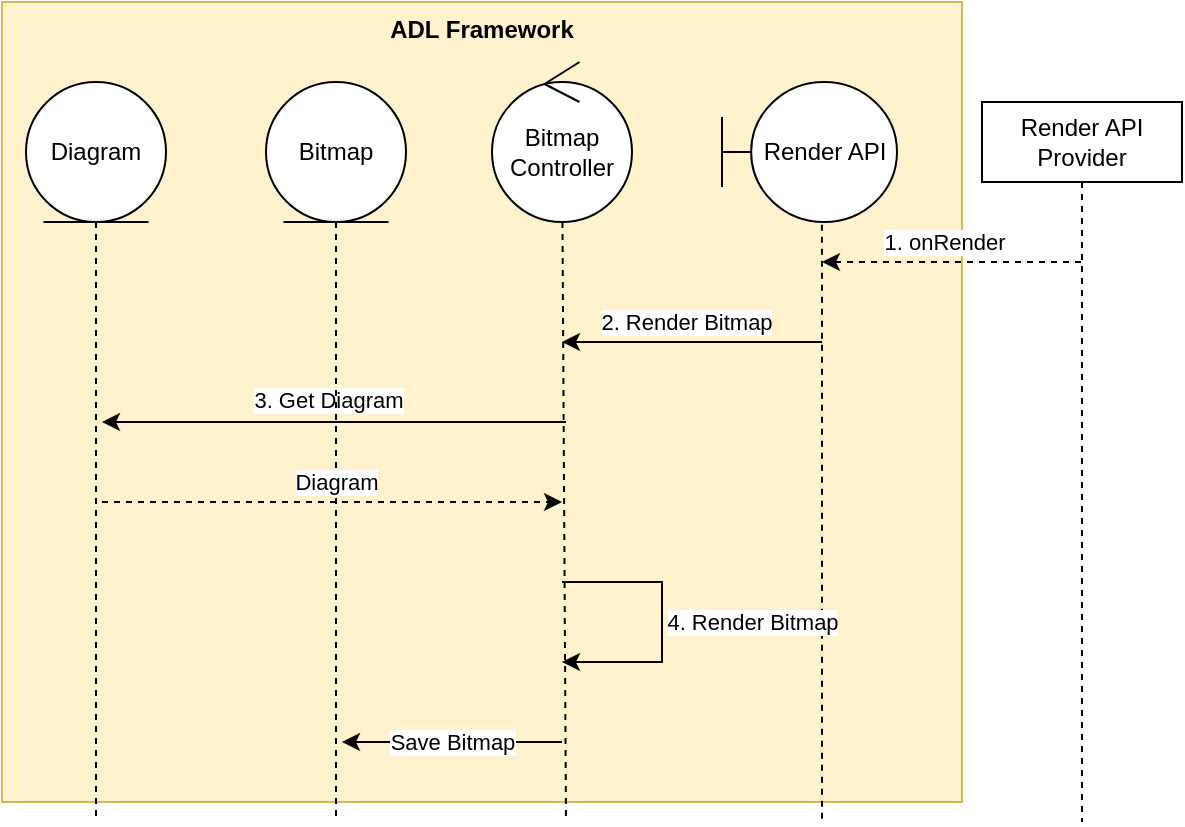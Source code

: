 <mxfile version="22.0.8" type="github">
  <diagram name="Page-1" id="xt_nnhYu07Hq9b79k1ty">
    <mxGraphModel dx="1394" dy="1847" grid="1" gridSize="10" guides="1" tooltips="1" connect="1" arrows="1" fold="1" page="1" pageScale="1" pageWidth="850" pageHeight="1100" math="0" shadow="0">
      <root>
        <mxCell id="0" />
        <mxCell id="1" parent="0" />
        <mxCell id="qb9J2J97RWohNg8CDa3N-9" value="&lt;b&gt;ADL Framework&lt;/b&gt;" style="rounded=0;whiteSpace=wrap;html=1;verticalAlign=top;fillColor=#fff2cc;strokeColor=#d6b656;" parent="1" vertex="1">
          <mxGeometry x="280" y="-10" width="480" height="400" as="geometry" />
        </mxCell>
        <mxCell id="d2GdL6p6CnoJohmCuEtg-9" style="rounded=0;orthogonalLoop=1;jettySize=auto;html=1;exitX=0.5;exitY=1;exitDx=0;exitDy=0;dashed=1;endArrow=none;endFill=0;" parent="1" edge="1">
          <mxGeometry relative="1" as="geometry">
            <mxPoint x="327" y="400" as="targetPoint" />
            <mxPoint x="327" y="100" as="sourcePoint" />
          </mxGeometry>
        </mxCell>
        <mxCell id="d2GdL6p6CnoJohmCuEtg-8" value="Diagram" style="ellipse;shape=umlEntity;whiteSpace=wrap;html=1;" parent="1" vertex="1">
          <mxGeometry x="292" y="30" width="70" height="70" as="geometry" />
        </mxCell>
        <mxCell id="qb9J2J97RWohNg8CDa3N-3" style="rounded=0;orthogonalLoop=1;jettySize=auto;html=1;dashed=1;endArrow=none;endFill=0;" parent="1" source="qb9J2J97RWohNg8CDa3N-4" edge="1">
          <mxGeometry relative="1" as="geometry">
            <mxPoint x="562" y="400" as="targetPoint" />
          </mxGeometry>
        </mxCell>
        <mxCell id="qb9J2J97RWohNg8CDa3N-4" value="Bitmap Controller" style="ellipse;shape=umlControl;whiteSpace=wrap;html=1;" parent="1" vertex="1">
          <mxGeometry x="525" y="20" width="70" height="80" as="geometry" />
        </mxCell>
        <mxCell id="qb9J2J97RWohNg8CDa3N-12" style="rounded=0;orthogonalLoop=1;jettySize=auto;html=1;endArrow=none;endFill=0;dashed=1;exitX=0.571;exitY=1.019;exitDx=0;exitDy=0;exitPerimeter=0;" parent="1" source="qb9J2J97RWohNg8CDa3N-13" edge="1">
          <mxGeometry relative="1" as="geometry">
            <mxPoint x="690" y="400" as="targetPoint" />
            <Array as="points">
              <mxPoint x="690" y="130" />
            </Array>
          </mxGeometry>
        </mxCell>
        <mxCell id="qb9J2J97RWohNg8CDa3N-13" value="Render API" style="shape=umlBoundary;whiteSpace=wrap;html=1;" parent="1" vertex="1">
          <mxGeometry x="640" y="30" width="87.5" height="70" as="geometry" />
        </mxCell>
        <mxCell id="qb9J2J97RWohNg8CDa3N-14" value="Render API Provider" style="shape=umlLifeline;perimeter=lifelinePerimeter;whiteSpace=wrap;html=1;container=1;dropTarget=0;collapsible=0;recursiveResize=0;outlineConnect=0;portConstraint=eastwest;newEdgeStyle={&quot;curved&quot;:0,&quot;rounded&quot;:0};" parent="1" vertex="1">
          <mxGeometry x="770" y="40" width="100" height="360" as="geometry" />
        </mxCell>
        <mxCell id="h0las7Yoy4YC9POL-h1v-2" value="" style="endArrow=classic;html=1;rounded=0;dashed=1;" edge="1" parent="1">
          <mxGeometry width="50" height="50" relative="1" as="geometry">
            <mxPoint x="819.5" y="120" as="sourcePoint" />
            <mxPoint x="690" y="120" as="targetPoint" />
          </mxGeometry>
        </mxCell>
        <mxCell id="h0las7Yoy4YC9POL-h1v-9" value="1. onRender" style="edgeLabel;html=1;align=center;verticalAlign=middle;resizable=0;points=[];" vertex="1" connectable="0" parent="h0las7Yoy4YC9POL-h1v-2">
          <mxGeometry x="0.155" y="-1" relative="1" as="geometry">
            <mxPoint x="6" y="-9" as="offset" />
          </mxGeometry>
        </mxCell>
        <mxCell id="h0las7Yoy4YC9POL-h1v-3" value="" style="endArrow=classic;html=1;rounded=0;" edge="1" parent="1">
          <mxGeometry width="50" height="50" relative="1" as="geometry">
            <mxPoint x="690" y="160" as="sourcePoint" />
            <mxPoint x="560" y="160" as="targetPoint" />
          </mxGeometry>
        </mxCell>
        <mxCell id="h0las7Yoy4YC9POL-h1v-11" value="2. Render Bitmap" style="edgeLabel;html=1;align=center;verticalAlign=middle;resizable=0;points=[];" vertex="1" connectable="0" parent="h0las7Yoy4YC9POL-h1v-3">
          <mxGeometry x="0.052" y="-1" relative="1" as="geometry">
            <mxPoint y="-9" as="offset" />
          </mxGeometry>
        </mxCell>
        <mxCell id="h0las7Yoy4YC9POL-h1v-4" value="" style="endArrow=classic;html=1;rounded=0;" edge="1" parent="1">
          <mxGeometry width="50" height="50" relative="1" as="geometry">
            <mxPoint x="562" y="200" as="sourcePoint" />
            <mxPoint x="330" y="200" as="targetPoint" />
          </mxGeometry>
        </mxCell>
        <mxCell id="h0las7Yoy4YC9POL-h1v-12" value="3. Get Diagram" style="edgeLabel;html=1;align=center;verticalAlign=middle;resizable=0;points=[];" vertex="1" connectable="0" parent="h0las7Yoy4YC9POL-h1v-4">
          <mxGeometry x="0.141" y="-1" relative="1" as="geometry">
            <mxPoint x="13" y="-10" as="offset" />
          </mxGeometry>
        </mxCell>
        <mxCell id="h0las7Yoy4YC9POL-h1v-5" style="rounded=0;orthogonalLoop=1;jettySize=auto;html=1;exitX=0.5;exitY=1;exitDx=0;exitDy=0;dashed=1;endArrow=none;endFill=0;" edge="1" parent="1">
          <mxGeometry relative="1" as="geometry">
            <mxPoint x="447" y="400" as="targetPoint" />
            <mxPoint x="447" y="100" as="sourcePoint" />
          </mxGeometry>
        </mxCell>
        <mxCell id="h0las7Yoy4YC9POL-h1v-6" value="Bitmap" style="ellipse;shape=umlEntity;whiteSpace=wrap;html=1;" vertex="1" parent="1">
          <mxGeometry x="412" y="30" width="70" height="70" as="geometry" />
        </mxCell>
        <mxCell id="h0las7Yoy4YC9POL-h1v-7" value="" style="endArrow=classic;html=1;rounded=0;dashed=1;" edge="1" parent="1">
          <mxGeometry width="50" height="50" relative="1" as="geometry">
            <mxPoint x="330" y="240" as="sourcePoint" />
            <mxPoint x="560" y="240" as="targetPoint" />
          </mxGeometry>
        </mxCell>
        <mxCell id="h0las7Yoy4YC9POL-h1v-13" value="Diagram" style="edgeLabel;html=1;align=center;verticalAlign=middle;resizable=0;points=[];" vertex="1" connectable="0" parent="h0las7Yoy4YC9POL-h1v-7">
          <mxGeometry x="-0.29" y="2" relative="1" as="geometry">
            <mxPoint x="35" y="-8" as="offset" />
          </mxGeometry>
        </mxCell>
        <mxCell id="h0las7Yoy4YC9POL-h1v-18" value="" style="endArrow=classic;html=1;rounded=0;edgeStyle=elbowEdgeStyle;" edge="1" parent="1">
          <mxGeometry width="50" height="50" relative="1" as="geometry">
            <mxPoint x="560" y="280" as="sourcePoint" />
            <mxPoint x="560" y="320" as="targetPoint" />
            <Array as="points">
              <mxPoint x="610" y="310" />
            </Array>
          </mxGeometry>
        </mxCell>
        <mxCell id="h0las7Yoy4YC9POL-h1v-21" value="4. Render Bitmap" style="edgeLabel;html=1;align=center;verticalAlign=middle;resizable=0;points=[];" vertex="1" connectable="0" parent="h0las7Yoy4YC9POL-h1v-18">
          <mxGeometry x="-0.012" y="-4" relative="1" as="geometry">
            <mxPoint x="49" y="1" as="offset" />
          </mxGeometry>
        </mxCell>
        <mxCell id="h0las7Yoy4YC9POL-h1v-23" value="" style="endArrow=classic;html=1;rounded=0;" edge="1" parent="1">
          <mxGeometry width="50" height="50" relative="1" as="geometry">
            <mxPoint x="560" y="360" as="sourcePoint" />
            <mxPoint x="450" y="360" as="targetPoint" />
          </mxGeometry>
        </mxCell>
        <mxCell id="h0las7Yoy4YC9POL-h1v-24" value="Save Bitmap" style="edgeLabel;html=1;align=center;verticalAlign=middle;resizable=0;points=[];" vertex="1" connectable="0" parent="h0las7Yoy4YC9POL-h1v-23">
          <mxGeometry x="0.011" relative="1" as="geometry">
            <mxPoint as="offset" />
          </mxGeometry>
        </mxCell>
      </root>
    </mxGraphModel>
  </diagram>
</mxfile>
